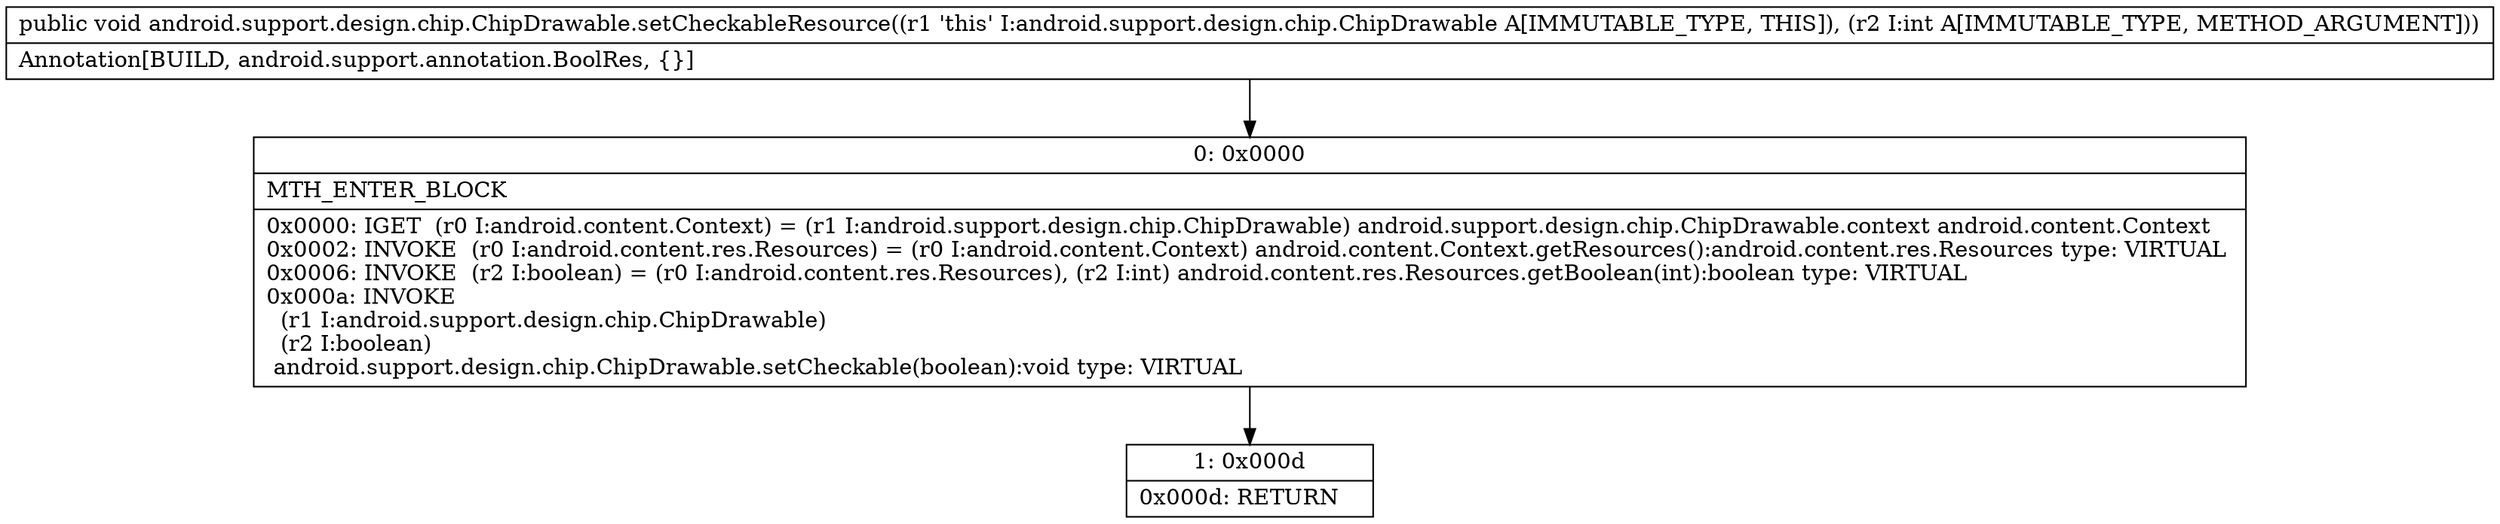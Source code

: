 digraph "CFG forandroid.support.design.chip.ChipDrawable.setCheckableResource(I)V" {
Node_0 [shape=record,label="{0\:\ 0x0000|MTH_ENTER_BLOCK\l|0x0000: IGET  (r0 I:android.content.Context) = (r1 I:android.support.design.chip.ChipDrawable) android.support.design.chip.ChipDrawable.context android.content.Context \l0x0002: INVOKE  (r0 I:android.content.res.Resources) = (r0 I:android.content.Context) android.content.Context.getResources():android.content.res.Resources type: VIRTUAL \l0x0006: INVOKE  (r2 I:boolean) = (r0 I:android.content.res.Resources), (r2 I:int) android.content.res.Resources.getBoolean(int):boolean type: VIRTUAL \l0x000a: INVOKE  \l  (r1 I:android.support.design.chip.ChipDrawable)\l  (r2 I:boolean)\l android.support.design.chip.ChipDrawable.setCheckable(boolean):void type: VIRTUAL \l}"];
Node_1 [shape=record,label="{1\:\ 0x000d|0x000d: RETURN   \l}"];
MethodNode[shape=record,label="{public void android.support.design.chip.ChipDrawable.setCheckableResource((r1 'this' I:android.support.design.chip.ChipDrawable A[IMMUTABLE_TYPE, THIS]), (r2 I:int A[IMMUTABLE_TYPE, METHOD_ARGUMENT]))  | Annotation[BUILD, android.support.annotation.BoolRes, \{\}]\l}"];
MethodNode -> Node_0;
Node_0 -> Node_1;
}

